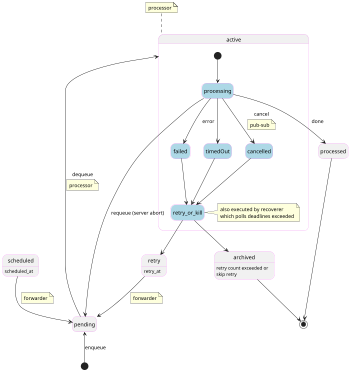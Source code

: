 @startuml
'https://plantuml.com/state-diagram

hide empty description
scale 350 width
skinparam State {
  BorderColor violet
  BackgroundColor<<active>> lightblue
}

[*] -up-> pending : enqueue
pending -left-> active : dequeue
note on link
  processor
end note

state processed
state archived
archived: retry count exceeded or
archived: skip retry
state retry
retry: retry_at
state scheduled
scheduled: scheduled_at

state active {
  [*] --> processing <<active>>
  processing --> pending : requeue (server abort)
  processing --> failed : error
  processing --> timedOut
  processing --> cancelled : cancel
  note on link
    pub-sub
  end note

  processing --> processed : done

  state failed <<active>>
  state timedOut <<active>>
  state cancelled <<active>>

  failed --> retry_or_kill
  timedOut --> retry_or_kill
  cancelled --> retry_or_kill

  state retry_or_kill <<active>>
  note right of retry_or_kill
    also executed by recoverer
    which polls deadlines exceeded
  end note
  retry_or_kill --> archived
  retry_or_kill --> retry
}
note top of active
  processor
end note

retry --> pending
note on link
  forwarder
end note

scheduled --> pending
note on link
  forwarder
end note


processed --> [*]
archived --> [*]

@enduml